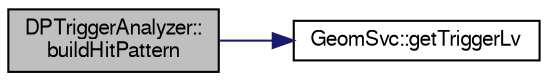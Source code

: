 digraph "DPTriggerAnalyzer::buildHitPattern"
{
  bgcolor="transparent";
  edge [fontname="FreeSans",fontsize="10",labelfontname="FreeSans",labelfontsize="10"];
  node [fontname="FreeSans",fontsize="10",shape=record];
  rankdir="LR";
  Node1 [label="DPTriggerAnalyzer::\lbuildHitPattern",height=0.2,width=0.4,color="black", fillcolor="grey75", style="filled" fontcolor="black"];
  Node1 -> Node2 [color="midnightblue",fontsize="10",style="solid",fontname="FreeSans"];
  Node2 [label="GeomSvc::getTriggerLv",height=0.2,width=0.4,color="black",URL="$d0/da0/classGeomSvc.html#a02106d941a621571f026982bc1c09bdc"];
}
